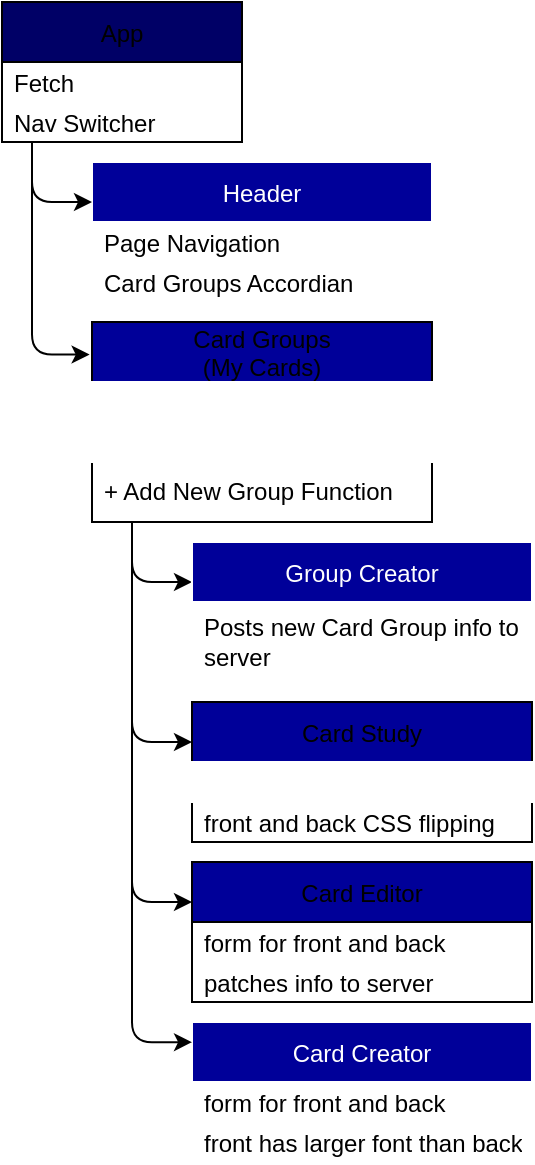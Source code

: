 <mxfile>
    <diagram id="4JuOQKYvCj76YSFSErYb" name="Page-1">
        <mxGraphModel dx="478" dy="403" grid="1" gridSize="10" guides="1" tooltips="1" connect="1" arrows="1" fold="1" page="1" pageScale="1" pageWidth="850" pageHeight="1100" math="0" shadow="0">
            <root>
                <mxCell id="0"/>
                <mxCell id="1" parent="0"/>
                <mxCell id="8" value="App" style="swimlane;fontStyle=0;childLayout=stackLayout;horizontal=1;startSize=30;horizontalStack=0;resizeParent=1;resizeParentMax=0;resizeLast=0;collapsible=1;marginBottom=0;fillColor=#000066;" parent="1" vertex="1">
                    <mxGeometry x="425" y="40" width="120" height="70" as="geometry"/>
                </mxCell>
                <mxCell id="9" value="Fetch" style="text;strokeColor=none;fillColor=none;align=left;verticalAlign=middle;spacingLeft=4;spacingRight=4;overflow=hidden;points=[[0,0.5],[1,0.5]];portConstraint=eastwest;rotatable=0;" parent="8" vertex="1">
                    <mxGeometry y="30" width="120" height="20" as="geometry"/>
                </mxCell>
                <mxCell id="13" value="Nav Switcher" style="text;strokeColor=none;fillColor=none;align=left;verticalAlign=middle;spacingLeft=4;spacingRight=4;overflow=hidden;points=[[0,0.5],[1,0.5]];portConstraint=eastwest;rotatable=0;" parent="8" vertex="1">
                    <mxGeometry y="50" width="120" height="20" as="geometry"/>
                </mxCell>
                <mxCell id="14" value="Header" style="swimlane;fontStyle=0;childLayout=stackLayout;horizontal=1;startSize=30;horizontalStack=0;resizeParent=1;resizeParentMax=0;resizeLast=0;collapsible=1;marginBottom=0;fillColor=#000099;fontColor=#ffffff;strokeColor=#FFFFFF;" parent="1" vertex="1">
                    <mxGeometry x="470" y="120" width="170" height="70" as="geometry"/>
                </mxCell>
                <mxCell id="15" value="Page Navigation   " style="text;strokeColor=none;fillColor=none;align=left;verticalAlign=middle;spacingLeft=4;spacingRight=4;overflow=hidden;points=[[0,0.5],[1,0.5]];portConstraint=eastwest;rotatable=0;" parent="14" vertex="1">
                    <mxGeometry y="30" width="170" height="20" as="geometry"/>
                </mxCell>
                <mxCell id="16" value="Card Groups Accordian" style="text;strokeColor=none;fillColor=none;align=left;verticalAlign=middle;spacingLeft=4;spacingRight=4;overflow=hidden;points=[[0,0.5],[1,0.5]];portConstraint=eastwest;rotatable=0;" parent="14" vertex="1">
                    <mxGeometry y="50" width="170" height="20" as="geometry"/>
                </mxCell>
                <mxCell id="18" value="Card Groups&#10;(My Cards)" style="swimlane;fontStyle=0;childLayout=stackLayout;horizontal=1;startSize=30;horizontalStack=0;resizeParent=1;resizeParentMax=0;resizeLast=0;collapsible=1;marginBottom=0;fillColor=#000099;strokeColor=default;" parent="1" vertex="1">
                    <mxGeometry x="470" y="200" width="170" height="100" as="geometry"/>
                </mxCell>
                <mxCell id="20" value="displays a grid of all card fronts in group" style="text;strokeColor=#FFFFFF;fillColor=none;align=left;verticalAlign=middle;spacingLeft=4;spacingRight=4;overflow=hidden;points=[[0,0.5],[1,0.5]];portConstraint=eastwest;rotatable=0;whiteSpace=wrap;fontColor=#ffffff;" parent="18" vertex="1">
                    <mxGeometry y="30" width="170" height="40" as="geometry"/>
                </mxCell>
                <mxCell id="36" value="+ Add New Group Function" style="text;strokeColor=none;fillColor=none;align=left;verticalAlign=middle;spacingLeft=4;spacingRight=4;overflow=hidden;points=[[0,0.5],[1,0.5]];portConstraint=eastwest;rotatable=0;whiteSpace=wrap;" parent="18" vertex="1">
                    <mxGeometry y="70" width="170" height="30" as="geometry"/>
                </mxCell>
                <mxCell id="56" value="" style="edgeStyle=segmentEdgeStyle;endArrow=classic;html=1;" edge="1" parent="18">
                    <mxGeometry width="50" height="50" relative="1" as="geometry">
                        <mxPoint x="20" y="100" as="sourcePoint"/>
                        <mxPoint x="50" y="130" as="targetPoint"/>
                        <Array as="points">
                            <mxPoint x="20" y="130"/>
                        </Array>
                    </mxGeometry>
                </mxCell>
                <mxCell id="21" value="Card Study" style="swimlane;fontStyle=0;childLayout=stackLayout;horizontal=1;startSize=30;horizontalStack=0;resizeParent=1;resizeParentMax=0;resizeLast=0;collapsible=1;marginBottom=0;fillColor=#000099;strokeColor=default;" parent="1" vertex="1">
                    <mxGeometry x="520" y="390" width="170" height="70" as="geometry"/>
                </mxCell>
                <mxCell id="22" value="shows cards in order" style="text;strokeColor=#FFFFFF;fillColor=none;align=left;verticalAlign=middle;spacingLeft=4;spacingRight=4;overflow=hidden;points=[[0,0.5],[1,0.5]];portConstraint=eastwest;rotatable=0;fontColor=#ffffff;" parent="21" vertex="1">
                    <mxGeometry y="30" width="170" height="20" as="geometry"/>
                </mxCell>
                <mxCell id="23" value="front and back CSS flipping" style="text;strokeColor=none;fillColor=none;align=left;verticalAlign=middle;spacingLeft=4;spacingRight=4;overflow=hidden;points=[[0,0.5],[1,0.5]];portConstraint=eastwest;rotatable=0;" parent="21" vertex="1">
                    <mxGeometry y="50" width="170" height="20" as="geometry"/>
                </mxCell>
                <mxCell id="24" value="Card Creator" style="swimlane;fontStyle=0;childLayout=stackLayout;horizontal=1;startSize=30;horizontalStack=0;resizeParent=1;resizeParentMax=0;resizeLast=0;collapsible=1;marginBottom=0;fillColor=#000099;fontColor=#ffffff;strokeColor=#FFFFFF;" parent="1" vertex="1">
                    <mxGeometry x="520" y="550" width="170" height="70" as="geometry"/>
                </mxCell>
                <mxCell id="25" value="form for front and back" style="text;strokeColor=none;fillColor=none;align=left;verticalAlign=middle;spacingLeft=4;spacingRight=4;overflow=hidden;points=[[0,0.5],[1,0.5]];portConstraint=eastwest;rotatable=0;" parent="24" vertex="1">
                    <mxGeometry y="30" width="170" height="20" as="geometry"/>
                </mxCell>
                <mxCell id="26" value="front has larger font than back" style="text;strokeColor=none;fillColor=none;align=left;verticalAlign=middle;spacingLeft=4;spacingRight=4;overflow=hidden;points=[[0,0.5],[1,0.5]];portConstraint=eastwest;rotatable=0;" parent="24" vertex="1">
                    <mxGeometry y="50" width="170" height="20" as="geometry"/>
                </mxCell>
                <mxCell id="27" value="Card Editor" style="swimlane;fontStyle=0;childLayout=stackLayout;horizontal=1;startSize=30;horizontalStack=0;resizeParent=1;resizeParentMax=0;resizeLast=0;collapsible=1;marginBottom=0;fillColor=#000099;" parent="1" vertex="1">
                    <mxGeometry x="520" y="470" width="170" height="70" as="geometry"/>
                </mxCell>
                <mxCell id="28" value="form for front and back" style="text;strokeColor=none;fillColor=none;align=left;verticalAlign=middle;spacingLeft=4;spacingRight=4;overflow=hidden;points=[[0,0.5],[1,0.5]];portConstraint=eastwest;rotatable=0;" parent="27" vertex="1">
                    <mxGeometry y="30" width="170" height="20" as="geometry"/>
                </mxCell>
                <mxCell id="29" value="patches info to server" style="text;strokeColor=none;fillColor=none;align=left;verticalAlign=middle;spacingLeft=4;spacingRight=4;overflow=hidden;points=[[0,0.5],[1,0.5]];portConstraint=eastwest;rotatable=0;" parent="27" vertex="1">
                    <mxGeometry y="50" width="170" height="20" as="geometry"/>
                </mxCell>
                <mxCell id="37" value="Group Creator" style="swimlane;fontStyle=0;childLayout=stackLayout;horizontal=1;startSize=30;horizontalStack=0;resizeParent=1;resizeParentMax=0;resizeLast=0;collapsible=1;marginBottom=0;fillColor=#000099;fontColor=#ffffff;strokeColor=#FFFFFF;" parent="1" vertex="1">
                    <mxGeometry x="520" y="310" width="170" height="70" as="geometry"/>
                </mxCell>
                <mxCell id="39" value="Posts new Card Group info to server" style="text;strokeColor=none;fillColor=none;align=left;verticalAlign=middle;spacingLeft=4;spacingRight=4;overflow=hidden;points=[[0,0.5],[1,0.5]];portConstraint=eastwest;rotatable=0;whiteSpace=wrap;" parent="37" vertex="1">
                    <mxGeometry y="30" width="170" height="40" as="geometry"/>
                </mxCell>
                <mxCell id="48" value="" style="edgeStyle=segmentEdgeStyle;endArrow=classic;html=1;" parent="1" source="13" edge="1">
                    <mxGeometry width="50" height="50" relative="1" as="geometry">
                        <mxPoint x="440" y="114" as="sourcePoint"/>
                        <mxPoint x="470" y="140" as="targetPoint"/>
                        <Array as="points">
                            <mxPoint x="440" y="140"/>
                            <mxPoint x="470" y="140"/>
                        </Array>
                    </mxGeometry>
                </mxCell>
                <mxCell id="49" value="" style="edgeStyle=segmentEdgeStyle;endArrow=classic;html=1;entryX=-0.007;entryY=0.163;entryDx=0;entryDy=0;entryPerimeter=0;" parent="1" edge="1" target="18">
                    <mxGeometry width="50" height="50" relative="1" as="geometry">
                        <mxPoint x="440" y="120" as="sourcePoint"/>
                        <mxPoint x="470" y="240" as="targetPoint"/>
                        <Array as="points">
                            <mxPoint x="440" y="216"/>
                        </Array>
                    </mxGeometry>
                </mxCell>
                <mxCell id="53" value="" style="edgeStyle=segmentEdgeStyle;endArrow=classic;html=1;" parent="1" edge="1" target="21">
                    <mxGeometry width="50" height="50" relative="1" as="geometry">
                        <mxPoint x="490" y="320" as="sourcePoint"/>
                        <mxPoint x="520" y="440" as="targetPoint"/>
                        <Array as="points">
                            <mxPoint x="490" y="410"/>
                        </Array>
                    </mxGeometry>
                </mxCell>
                <mxCell id="54" value="" style="edgeStyle=segmentEdgeStyle;endArrow=classic;html=1;" parent="1" edge="1" target="27">
                    <mxGeometry width="50" height="50" relative="1" as="geometry">
                        <mxPoint x="490" y="400" as="sourcePoint"/>
                        <mxPoint x="520" y="529.93" as="targetPoint"/>
                        <Array as="points">
                            <mxPoint x="490" y="490"/>
                        </Array>
                    </mxGeometry>
                </mxCell>
                <mxCell id="55" value="" style="edgeStyle=segmentEdgeStyle;endArrow=classic;html=1;" edge="1" parent="1">
                    <mxGeometry width="50" height="50" relative="1" as="geometry">
                        <mxPoint x="490" y="460" as="sourcePoint"/>
                        <mxPoint x="520" y="560.067" as="targetPoint"/>
                        <Array as="points">
                            <mxPoint x="490" y="560"/>
                        </Array>
                    </mxGeometry>
                </mxCell>
            </root>
        </mxGraphModel>
    </diagram>
</mxfile>